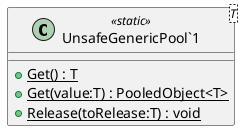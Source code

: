@startuml
class "UnsafeGenericPool`1"<T> <<static>> {
    + {static} Get() : T
    + {static} Get(value:T) : PooledObject<T>
    + {static} Release(toRelease:T) : void
}
@enduml
